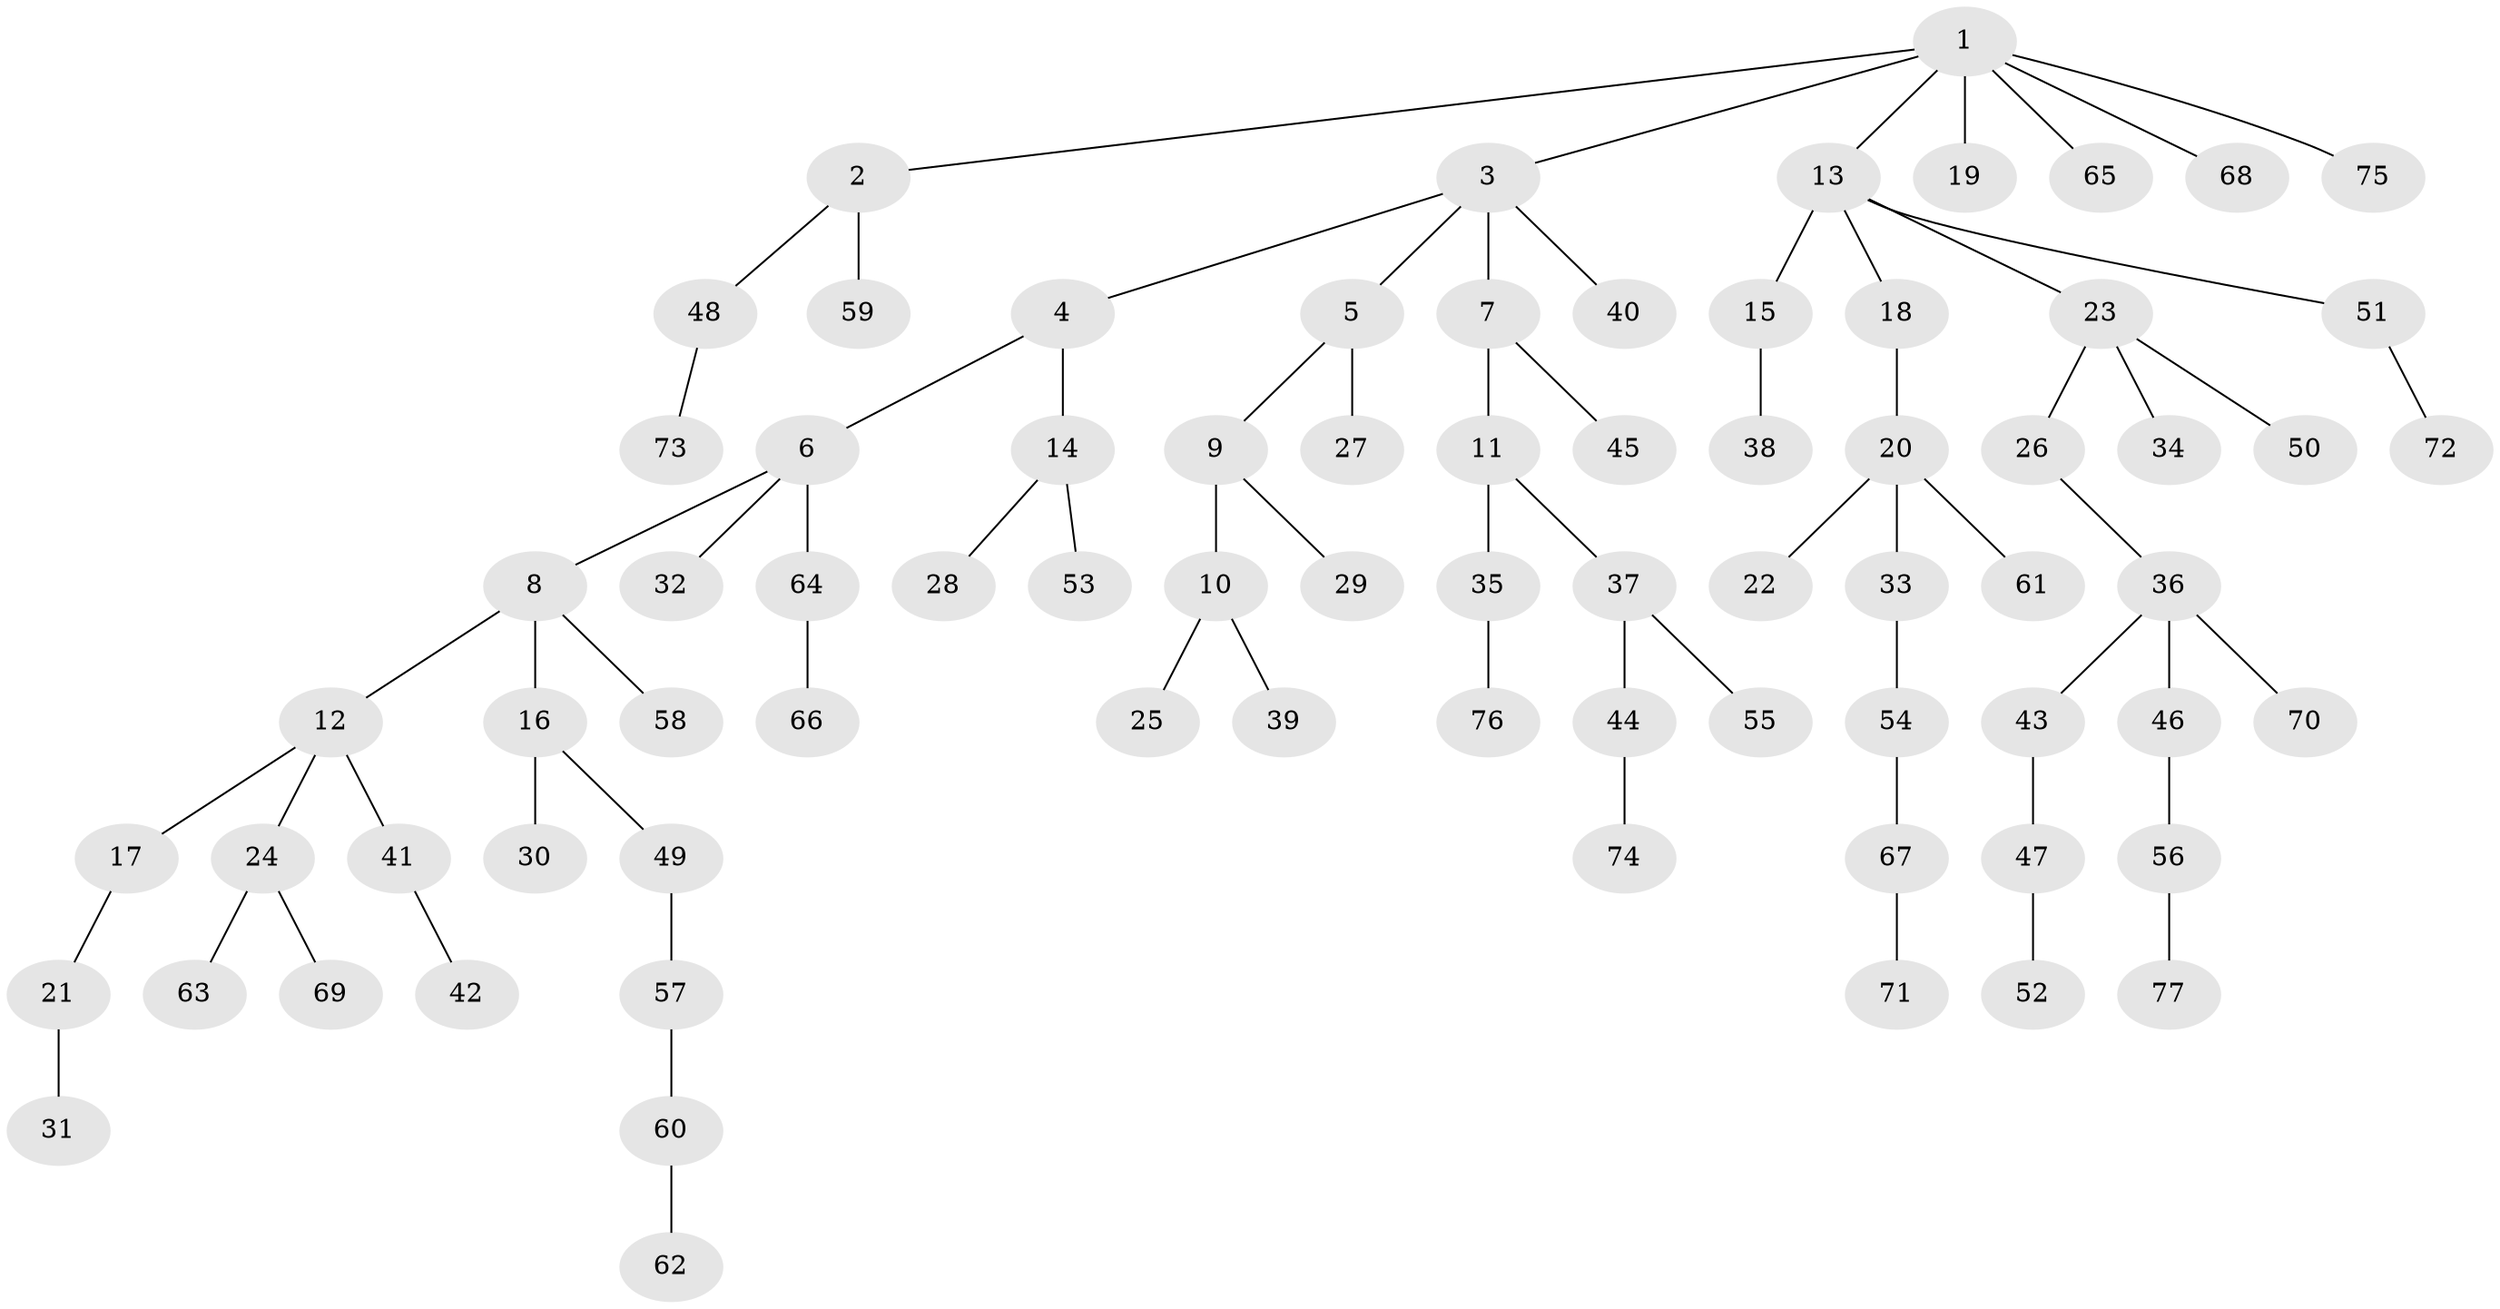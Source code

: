 // Generated by graph-tools (version 1.1) at 2025/50/03/09/25 03:50:15]
// undirected, 77 vertices, 76 edges
graph export_dot {
graph [start="1"]
  node [color=gray90,style=filled];
  1;
  2;
  3;
  4;
  5;
  6;
  7;
  8;
  9;
  10;
  11;
  12;
  13;
  14;
  15;
  16;
  17;
  18;
  19;
  20;
  21;
  22;
  23;
  24;
  25;
  26;
  27;
  28;
  29;
  30;
  31;
  32;
  33;
  34;
  35;
  36;
  37;
  38;
  39;
  40;
  41;
  42;
  43;
  44;
  45;
  46;
  47;
  48;
  49;
  50;
  51;
  52;
  53;
  54;
  55;
  56;
  57;
  58;
  59;
  60;
  61;
  62;
  63;
  64;
  65;
  66;
  67;
  68;
  69;
  70;
  71;
  72;
  73;
  74;
  75;
  76;
  77;
  1 -- 2;
  1 -- 3;
  1 -- 13;
  1 -- 19;
  1 -- 65;
  1 -- 68;
  1 -- 75;
  2 -- 48;
  2 -- 59;
  3 -- 4;
  3 -- 5;
  3 -- 7;
  3 -- 40;
  4 -- 6;
  4 -- 14;
  5 -- 9;
  5 -- 27;
  6 -- 8;
  6 -- 32;
  6 -- 64;
  7 -- 11;
  7 -- 45;
  8 -- 12;
  8 -- 16;
  8 -- 58;
  9 -- 10;
  9 -- 29;
  10 -- 25;
  10 -- 39;
  11 -- 35;
  11 -- 37;
  12 -- 17;
  12 -- 24;
  12 -- 41;
  13 -- 15;
  13 -- 18;
  13 -- 23;
  13 -- 51;
  14 -- 28;
  14 -- 53;
  15 -- 38;
  16 -- 30;
  16 -- 49;
  17 -- 21;
  18 -- 20;
  20 -- 22;
  20 -- 33;
  20 -- 61;
  21 -- 31;
  23 -- 26;
  23 -- 34;
  23 -- 50;
  24 -- 63;
  24 -- 69;
  26 -- 36;
  33 -- 54;
  35 -- 76;
  36 -- 43;
  36 -- 46;
  36 -- 70;
  37 -- 44;
  37 -- 55;
  41 -- 42;
  43 -- 47;
  44 -- 74;
  46 -- 56;
  47 -- 52;
  48 -- 73;
  49 -- 57;
  51 -- 72;
  54 -- 67;
  56 -- 77;
  57 -- 60;
  60 -- 62;
  64 -- 66;
  67 -- 71;
}
